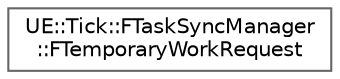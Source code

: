 digraph "Graphical Class Hierarchy"
{
 // INTERACTIVE_SVG=YES
 // LATEX_PDF_SIZE
  bgcolor="transparent";
  edge [fontname=Helvetica,fontsize=10,labelfontname=Helvetica,labelfontsize=10];
  node [fontname=Helvetica,fontsize=10,shape=box,height=0.2,width=0.4];
  rankdir="LR";
  Node0 [id="Node000000",label="UE::Tick::FTaskSyncManager\l::FTemporaryWorkRequest",height=0.2,width=0.4,color="grey40", fillcolor="white", style="filled",URL="$d0/dc7/structUE_1_1Tick_1_1FTaskSyncManager_1_1FTemporaryWorkRequest.html",tooltip=" "];
}
